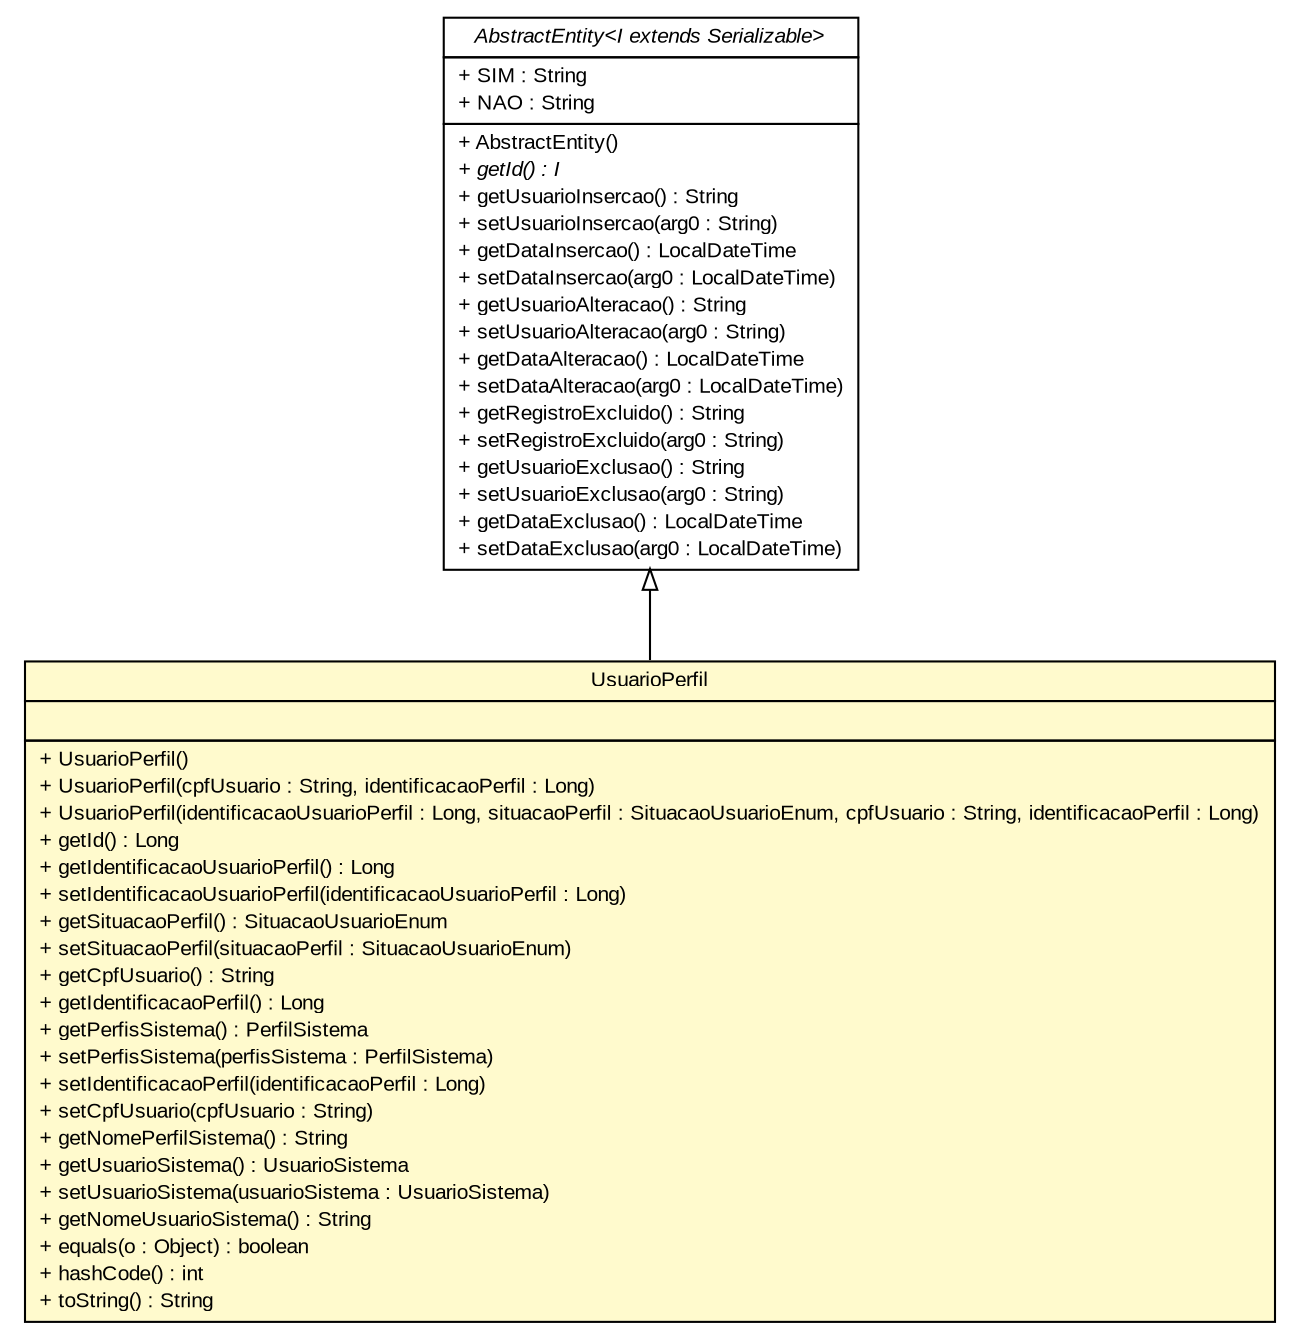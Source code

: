 #!/usr/local/bin/dot
#
# Class diagram 
# Generated by UMLGraph version R5_6 (http://www.umlgraph.org/)
#

digraph G {
	edge [fontname="arial",fontsize=10,labelfontname="arial",labelfontsize=10];
	node [fontname="arial",fontsize=10,shape=plaintext];
	nodesep=0.25;
	ranksep=0.5;
	// br.gov.to.sefaz.seg.persistence.entity.UsuarioPerfil
	c41483 [label=<<table title="br.gov.to.sefaz.seg.persistence.entity.UsuarioPerfil" border="0" cellborder="1" cellspacing="0" cellpadding="2" port="p" bgcolor="lemonChiffon" href="./UsuarioPerfil.html">
		<tr><td><table border="0" cellspacing="0" cellpadding="1">
<tr><td align="center" balign="center"> UsuarioPerfil </td></tr>
		</table></td></tr>
		<tr><td><table border="0" cellspacing="0" cellpadding="1">
<tr><td align="left" balign="left">  </td></tr>
		</table></td></tr>
		<tr><td><table border="0" cellspacing="0" cellpadding="1">
<tr><td align="left" balign="left"> + UsuarioPerfil() </td></tr>
<tr><td align="left" balign="left"> + UsuarioPerfil(cpfUsuario : String, identificacaoPerfil : Long) </td></tr>
<tr><td align="left" balign="left"> + UsuarioPerfil(identificacaoUsuarioPerfil : Long, situacaoPerfil : SituacaoUsuarioEnum, cpfUsuario : String, identificacaoPerfil : Long) </td></tr>
<tr><td align="left" balign="left"> + getId() : Long </td></tr>
<tr><td align="left" balign="left"> + getIdentificacaoUsuarioPerfil() : Long </td></tr>
<tr><td align="left" balign="left"> + setIdentificacaoUsuarioPerfil(identificacaoUsuarioPerfil : Long) </td></tr>
<tr><td align="left" balign="left"> + getSituacaoPerfil() : SituacaoUsuarioEnum </td></tr>
<tr><td align="left" balign="left"> + setSituacaoPerfil(situacaoPerfil : SituacaoUsuarioEnum) </td></tr>
<tr><td align="left" balign="left"> + getCpfUsuario() : String </td></tr>
<tr><td align="left" balign="left"> + getIdentificacaoPerfil() : Long </td></tr>
<tr><td align="left" balign="left"> + getPerfisSistema() : PerfilSistema </td></tr>
<tr><td align="left" balign="left"> + setPerfisSistema(perfisSistema : PerfilSistema) </td></tr>
<tr><td align="left" balign="left"> + setIdentificacaoPerfil(identificacaoPerfil : Long) </td></tr>
<tr><td align="left" balign="left"> + setCpfUsuario(cpfUsuario : String) </td></tr>
<tr><td align="left" balign="left"> + getNomePerfilSistema() : String </td></tr>
<tr><td align="left" balign="left"> + getUsuarioSistema() : UsuarioSistema </td></tr>
<tr><td align="left" balign="left"> + setUsuarioSistema(usuarioSistema : UsuarioSistema) </td></tr>
<tr><td align="left" balign="left"> + getNomeUsuarioSistema() : String </td></tr>
<tr><td align="left" balign="left"> + equals(o : Object) : boolean </td></tr>
<tr><td align="left" balign="left"> + hashCode() : int </td></tr>
<tr><td align="left" balign="left"> + toString() : String </td></tr>
		</table></td></tr>
		</table>>, URL="./UsuarioPerfil.html", fontname="arial", fontcolor="black", fontsize=10.0];
	//br.gov.to.sefaz.seg.persistence.entity.UsuarioPerfil extends br.gov.to.sefaz.persistence.entity.AbstractEntity<java.lang.Long>
	c41534:p -> c41483:p [dir=back,arrowtail=empty];
	// br.gov.to.sefaz.persistence.entity.AbstractEntity<I extends java.io.Serializable>
	c41534 [label=<<table title="br.gov.to.sefaz.persistence.entity.AbstractEntity" border="0" cellborder="1" cellspacing="0" cellpadding="2" port="p" href="http://java.sun.com/j2se/1.4.2/docs/api/br/gov/to/sefaz/persistence/entity/AbstractEntity.html">
		<tr><td><table border="0" cellspacing="0" cellpadding="1">
<tr><td align="center" balign="center"><font face="arial italic"> AbstractEntity&lt;I extends Serializable&gt; </font></td></tr>
		</table></td></tr>
		<tr><td><table border="0" cellspacing="0" cellpadding="1">
<tr><td align="left" balign="left"> + SIM : String </td></tr>
<tr><td align="left" balign="left"> + NAO : String </td></tr>
		</table></td></tr>
		<tr><td><table border="0" cellspacing="0" cellpadding="1">
<tr><td align="left" balign="left"> + AbstractEntity() </td></tr>
<tr><td align="left" balign="left"><font face="arial italic" point-size="10.0"> + getId() : I </font></td></tr>
<tr><td align="left" balign="left"> + getUsuarioInsercao() : String </td></tr>
<tr><td align="left" balign="left"> + setUsuarioInsercao(arg0 : String) </td></tr>
<tr><td align="left" balign="left"> + getDataInsercao() : LocalDateTime </td></tr>
<tr><td align="left" balign="left"> + setDataInsercao(arg0 : LocalDateTime) </td></tr>
<tr><td align="left" balign="left"> + getUsuarioAlteracao() : String </td></tr>
<tr><td align="left" balign="left"> + setUsuarioAlteracao(arg0 : String) </td></tr>
<tr><td align="left" balign="left"> + getDataAlteracao() : LocalDateTime </td></tr>
<tr><td align="left" balign="left"> + setDataAlteracao(arg0 : LocalDateTime) </td></tr>
<tr><td align="left" balign="left"> + getRegistroExcluido() : String </td></tr>
<tr><td align="left" balign="left"> + setRegistroExcluido(arg0 : String) </td></tr>
<tr><td align="left" balign="left"> + getUsuarioExclusao() : String </td></tr>
<tr><td align="left" balign="left"> + setUsuarioExclusao(arg0 : String) </td></tr>
<tr><td align="left" balign="left"> + getDataExclusao() : LocalDateTime </td></tr>
<tr><td align="left" balign="left"> + setDataExclusao(arg0 : LocalDateTime) </td></tr>
		</table></td></tr>
		</table>>, URL="http://java.sun.com/j2se/1.4.2/docs/api/br/gov/to/sefaz/persistence/entity/AbstractEntity.html", fontname="arial", fontcolor="black", fontsize=10.0];
}

